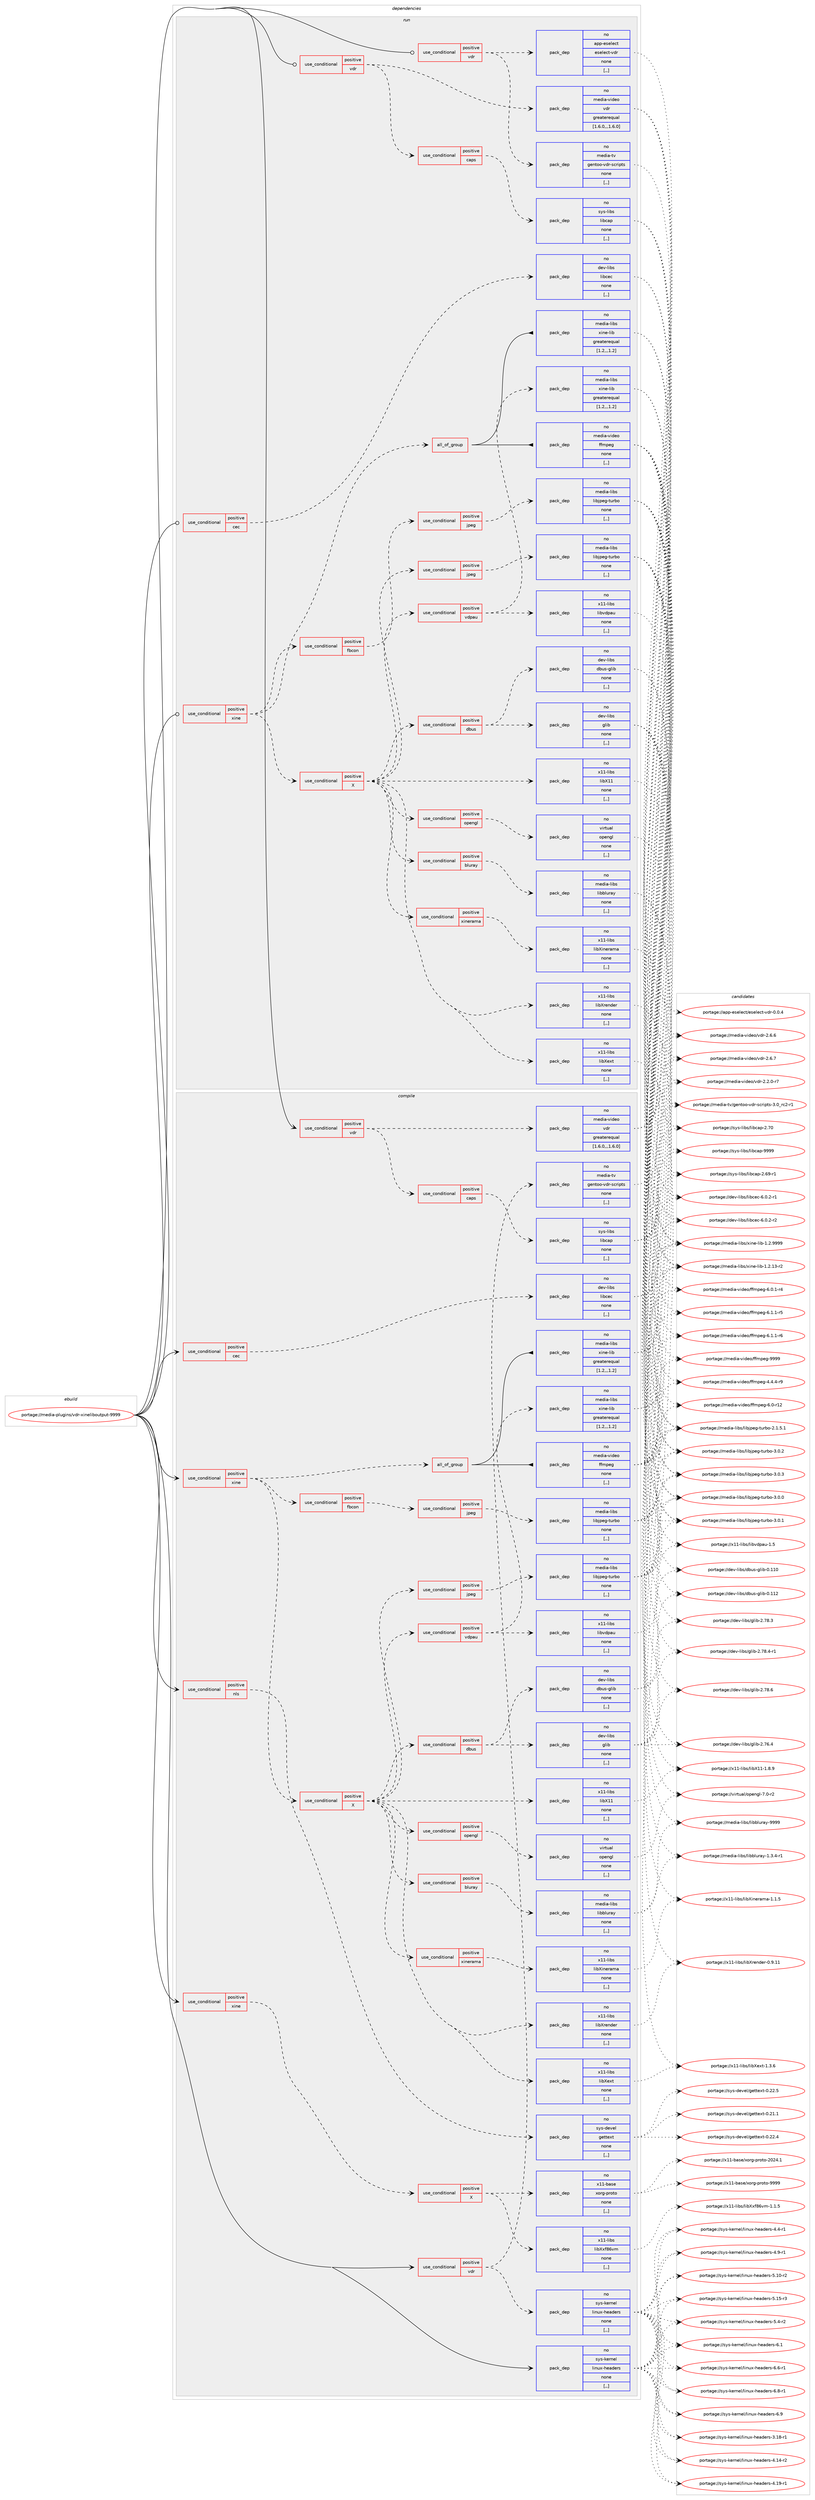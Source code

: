 digraph prolog {

# *************
# Graph options
# *************

newrank=true;
concentrate=true;
compound=true;
graph [rankdir=LR,fontname=Helvetica,fontsize=10,ranksep=1.5];#, ranksep=2.5, nodesep=0.2];
edge  [arrowhead=vee];
node  [fontname=Helvetica,fontsize=10];

# **********
# The ebuild
# **********

subgraph cluster_leftcol {
color=gray;
rank=same;
label=<<i>ebuild</i>>;
id [label="portage://media-plugins/vdr-xineliboutput-9999", color=red, width=4, href="../media-plugins/vdr-xineliboutput-9999.svg"];
}

# ****************
# The dependencies
# ****************

subgraph cluster_midcol {
color=gray;
label=<<i>dependencies</i>>;
subgraph cluster_compile {
fillcolor="#eeeeee";
style=filled;
label=<<i>compile</i>>;
subgraph cond76813 {
dependency303371 [label=<<TABLE BORDER="0" CELLBORDER="1" CELLSPACING="0" CELLPADDING="4"><TR><TD ROWSPAN="3" CELLPADDING="10">use_conditional</TD></TR><TR><TD>positive</TD></TR><TR><TD>cec</TD></TR></TABLE>>, shape=none, color=red];
subgraph pack224196 {
dependency303372 [label=<<TABLE BORDER="0" CELLBORDER="1" CELLSPACING="0" CELLPADDING="4" WIDTH="220"><TR><TD ROWSPAN="6" CELLPADDING="30">pack_dep</TD></TR><TR><TD WIDTH="110">no</TD></TR><TR><TD>dev-libs</TD></TR><TR><TD>libcec</TD></TR><TR><TD>none</TD></TR><TR><TD>[,,]</TD></TR></TABLE>>, shape=none, color=blue];
}
dependency303371:e -> dependency303372:w [weight=20,style="dashed",arrowhead="vee"];
}
id:e -> dependency303371:w [weight=20,style="solid",arrowhead="vee"];
subgraph cond76814 {
dependency303373 [label=<<TABLE BORDER="0" CELLBORDER="1" CELLSPACING="0" CELLPADDING="4"><TR><TD ROWSPAN="3" CELLPADDING="10">use_conditional</TD></TR><TR><TD>positive</TD></TR><TR><TD>nls</TD></TR></TABLE>>, shape=none, color=red];
subgraph pack224197 {
dependency303374 [label=<<TABLE BORDER="0" CELLBORDER="1" CELLSPACING="0" CELLPADDING="4" WIDTH="220"><TR><TD ROWSPAN="6" CELLPADDING="30">pack_dep</TD></TR><TR><TD WIDTH="110">no</TD></TR><TR><TD>sys-devel</TD></TR><TR><TD>gettext</TD></TR><TR><TD>none</TD></TR><TR><TD>[,,]</TD></TR></TABLE>>, shape=none, color=blue];
}
dependency303373:e -> dependency303374:w [weight=20,style="dashed",arrowhead="vee"];
}
id:e -> dependency303373:w [weight=20,style="solid",arrowhead="vee"];
subgraph cond76815 {
dependency303375 [label=<<TABLE BORDER="0" CELLBORDER="1" CELLSPACING="0" CELLPADDING="4"><TR><TD ROWSPAN="3" CELLPADDING="10">use_conditional</TD></TR><TR><TD>positive</TD></TR><TR><TD>vdr</TD></TR></TABLE>>, shape=none, color=red];
subgraph pack224198 {
dependency303376 [label=<<TABLE BORDER="0" CELLBORDER="1" CELLSPACING="0" CELLPADDING="4" WIDTH="220"><TR><TD ROWSPAN="6" CELLPADDING="30">pack_dep</TD></TR><TR><TD WIDTH="110">no</TD></TR><TR><TD>media-tv</TD></TR><TR><TD>gentoo-vdr-scripts</TD></TR><TR><TD>none</TD></TR><TR><TD>[,,]</TD></TR></TABLE>>, shape=none, color=blue];
}
dependency303375:e -> dependency303376:w [weight=20,style="dashed",arrowhead="vee"];
subgraph pack224199 {
dependency303377 [label=<<TABLE BORDER="0" CELLBORDER="1" CELLSPACING="0" CELLPADDING="4" WIDTH="220"><TR><TD ROWSPAN="6" CELLPADDING="30">pack_dep</TD></TR><TR><TD WIDTH="110">no</TD></TR><TR><TD>sys-kernel</TD></TR><TR><TD>linux-headers</TD></TR><TR><TD>none</TD></TR><TR><TD>[,,]</TD></TR></TABLE>>, shape=none, color=blue];
}
dependency303375:e -> dependency303377:w [weight=20,style="dashed",arrowhead="vee"];
}
id:e -> dependency303375:w [weight=20,style="solid",arrowhead="vee"];
subgraph cond76816 {
dependency303378 [label=<<TABLE BORDER="0" CELLBORDER="1" CELLSPACING="0" CELLPADDING="4"><TR><TD ROWSPAN="3" CELLPADDING="10">use_conditional</TD></TR><TR><TD>positive</TD></TR><TR><TD>vdr</TD></TR></TABLE>>, shape=none, color=red];
subgraph pack224200 {
dependency303379 [label=<<TABLE BORDER="0" CELLBORDER="1" CELLSPACING="0" CELLPADDING="4" WIDTH="220"><TR><TD ROWSPAN="6" CELLPADDING="30">pack_dep</TD></TR><TR><TD WIDTH="110">no</TD></TR><TR><TD>media-video</TD></TR><TR><TD>vdr</TD></TR><TR><TD>greaterequal</TD></TR><TR><TD>[1.6.0,,,1.6.0]</TD></TR></TABLE>>, shape=none, color=blue];
}
dependency303378:e -> dependency303379:w [weight=20,style="dashed",arrowhead="vee"];
subgraph cond76817 {
dependency303380 [label=<<TABLE BORDER="0" CELLBORDER="1" CELLSPACING="0" CELLPADDING="4"><TR><TD ROWSPAN="3" CELLPADDING="10">use_conditional</TD></TR><TR><TD>positive</TD></TR><TR><TD>caps</TD></TR></TABLE>>, shape=none, color=red];
subgraph pack224201 {
dependency303381 [label=<<TABLE BORDER="0" CELLBORDER="1" CELLSPACING="0" CELLPADDING="4" WIDTH="220"><TR><TD ROWSPAN="6" CELLPADDING="30">pack_dep</TD></TR><TR><TD WIDTH="110">no</TD></TR><TR><TD>sys-libs</TD></TR><TR><TD>libcap</TD></TR><TR><TD>none</TD></TR><TR><TD>[,,]</TD></TR></TABLE>>, shape=none, color=blue];
}
dependency303380:e -> dependency303381:w [weight=20,style="dashed",arrowhead="vee"];
}
dependency303378:e -> dependency303380:w [weight=20,style="dashed",arrowhead="vee"];
}
id:e -> dependency303378:w [weight=20,style="solid",arrowhead="vee"];
subgraph cond76818 {
dependency303382 [label=<<TABLE BORDER="0" CELLBORDER="1" CELLSPACING="0" CELLPADDING="4"><TR><TD ROWSPAN="3" CELLPADDING="10">use_conditional</TD></TR><TR><TD>positive</TD></TR><TR><TD>xine</TD></TR></TABLE>>, shape=none, color=red];
subgraph all164 {
dependency303383 [label=<<TABLE BORDER="0" CELLBORDER="1" CELLSPACING="0" CELLPADDING="4"><TR><TD CELLPADDING="10">all_of_group</TD></TR></TABLE>>, shape=none, color=red];subgraph pack224202 {
dependency303384 [label=<<TABLE BORDER="0" CELLBORDER="1" CELLSPACING="0" CELLPADDING="4" WIDTH="220"><TR><TD ROWSPAN="6" CELLPADDING="30">pack_dep</TD></TR><TR><TD WIDTH="110">no</TD></TR><TR><TD>media-libs</TD></TR><TR><TD>xine-lib</TD></TR><TR><TD>greaterequal</TD></TR><TR><TD>[1.2,,,1.2]</TD></TR></TABLE>>, shape=none, color=blue];
}
dependency303383:e -> dependency303384:w [weight=20,style="solid",arrowhead="inv"];
subgraph pack224203 {
dependency303385 [label=<<TABLE BORDER="0" CELLBORDER="1" CELLSPACING="0" CELLPADDING="4" WIDTH="220"><TR><TD ROWSPAN="6" CELLPADDING="30">pack_dep</TD></TR><TR><TD WIDTH="110">no</TD></TR><TR><TD>media-video</TD></TR><TR><TD>ffmpeg</TD></TR><TR><TD>none</TD></TR><TR><TD>[,,]</TD></TR></TABLE>>, shape=none, color=blue];
}
dependency303383:e -> dependency303385:w [weight=20,style="solid",arrowhead="inv"];
}
dependency303382:e -> dependency303383:w [weight=20,style="dashed",arrowhead="vee"];
subgraph cond76819 {
dependency303386 [label=<<TABLE BORDER="0" CELLBORDER="1" CELLSPACING="0" CELLPADDING="4"><TR><TD ROWSPAN="3" CELLPADDING="10">use_conditional</TD></TR><TR><TD>positive</TD></TR><TR><TD>fbcon</TD></TR></TABLE>>, shape=none, color=red];
subgraph cond76820 {
dependency303387 [label=<<TABLE BORDER="0" CELLBORDER="1" CELLSPACING="0" CELLPADDING="4"><TR><TD ROWSPAN="3" CELLPADDING="10">use_conditional</TD></TR><TR><TD>positive</TD></TR><TR><TD>jpeg</TD></TR></TABLE>>, shape=none, color=red];
subgraph pack224204 {
dependency303388 [label=<<TABLE BORDER="0" CELLBORDER="1" CELLSPACING="0" CELLPADDING="4" WIDTH="220"><TR><TD ROWSPAN="6" CELLPADDING="30">pack_dep</TD></TR><TR><TD WIDTH="110">no</TD></TR><TR><TD>media-libs</TD></TR><TR><TD>libjpeg-turbo</TD></TR><TR><TD>none</TD></TR><TR><TD>[,,]</TD></TR></TABLE>>, shape=none, color=blue];
}
dependency303387:e -> dependency303388:w [weight=20,style="dashed",arrowhead="vee"];
}
dependency303386:e -> dependency303387:w [weight=20,style="dashed",arrowhead="vee"];
}
dependency303382:e -> dependency303386:w [weight=20,style="dashed",arrowhead="vee"];
subgraph cond76821 {
dependency303389 [label=<<TABLE BORDER="0" CELLBORDER="1" CELLSPACING="0" CELLPADDING="4"><TR><TD ROWSPAN="3" CELLPADDING="10">use_conditional</TD></TR><TR><TD>positive</TD></TR><TR><TD>X</TD></TR></TABLE>>, shape=none, color=red];
subgraph pack224205 {
dependency303390 [label=<<TABLE BORDER="0" CELLBORDER="1" CELLSPACING="0" CELLPADDING="4" WIDTH="220"><TR><TD ROWSPAN="6" CELLPADDING="30">pack_dep</TD></TR><TR><TD WIDTH="110">no</TD></TR><TR><TD>x11-libs</TD></TR><TR><TD>libX11</TD></TR><TR><TD>none</TD></TR><TR><TD>[,,]</TD></TR></TABLE>>, shape=none, color=blue];
}
dependency303389:e -> dependency303390:w [weight=20,style="dashed",arrowhead="vee"];
subgraph pack224206 {
dependency303391 [label=<<TABLE BORDER="0" CELLBORDER="1" CELLSPACING="0" CELLPADDING="4" WIDTH="220"><TR><TD ROWSPAN="6" CELLPADDING="30">pack_dep</TD></TR><TR><TD WIDTH="110">no</TD></TR><TR><TD>x11-libs</TD></TR><TR><TD>libXext</TD></TR><TR><TD>none</TD></TR><TR><TD>[,,]</TD></TR></TABLE>>, shape=none, color=blue];
}
dependency303389:e -> dependency303391:w [weight=20,style="dashed",arrowhead="vee"];
subgraph pack224207 {
dependency303392 [label=<<TABLE BORDER="0" CELLBORDER="1" CELLSPACING="0" CELLPADDING="4" WIDTH="220"><TR><TD ROWSPAN="6" CELLPADDING="30">pack_dep</TD></TR><TR><TD WIDTH="110">no</TD></TR><TR><TD>x11-libs</TD></TR><TR><TD>libXrender</TD></TR><TR><TD>none</TD></TR><TR><TD>[,,]</TD></TR></TABLE>>, shape=none, color=blue];
}
dependency303389:e -> dependency303392:w [weight=20,style="dashed",arrowhead="vee"];
subgraph cond76822 {
dependency303393 [label=<<TABLE BORDER="0" CELLBORDER="1" CELLSPACING="0" CELLPADDING="4"><TR><TD ROWSPAN="3" CELLPADDING="10">use_conditional</TD></TR><TR><TD>positive</TD></TR><TR><TD>xinerama</TD></TR></TABLE>>, shape=none, color=red];
subgraph pack224208 {
dependency303394 [label=<<TABLE BORDER="0" CELLBORDER="1" CELLSPACING="0" CELLPADDING="4" WIDTH="220"><TR><TD ROWSPAN="6" CELLPADDING="30">pack_dep</TD></TR><TR><TD WIDTH="110">no</TD></TR><TR><TD>x11-libs</TD></TR><TR><TD>libXinerama</TD></TR><TR><TD>none</TD></TR><TR><TD>[,,]</TD></TR></TABLE>>, shape=none, color=blue];
}
dependency303393:e -> dependency303394:w [weight=20,style="dashed",arrowhead="vee"];
}
dependency303389:e -> dependency303393:w [weight=20,style="dashed",arrowhead="vee"];
subgraph cond76823 {
dependency303395 [label=<<TABLE BORDER="0" CELLBORDER="1" CELLSPACING="0" CELLPADDING="4"><TR><TD ROWSPAN="3" CELLPADDING="10">use_conditional</TD></TR><TR><TD>positive</TD></TR><TR><TD>dbus</TD></TR></TABLE>>, shape=none, color=red];
subgraph pack224209 {
dependency303396 [label=<<TABLE BORDER="0" CELLBORDER="1" CELLSPACING="0" CELLPADDING="4" WIDTH="220"><TR><TD ROWSPAN="6" CELLPADDING="30">pack_dep</TD></TR><TR><TD WIDTH="110">no</TD></TR><TR><TD>dev-libs</TD></TR><TR><TD>dbus-glib</TD></TR><TR><TD>none</TD></TR><TR><TD>[,,]</TD></TR></TABLE>>, shape=none, color=blue];
}
dependency303395:e -> dependency303396:w [weight=20,style="dashed",arrowhead="vee"];
subgraph pack224210 {
dependency303397 [label=<<TABLE BORDER="0" CELLBORDER="1" CELLSPACING="0" CELLPADDING="4" WIDTH="220"><TR><TD ROWSPAN="6" CELLPADDING="30">pack_dep</TD></TR><TR><TD WIDTH="110">no</TD></TR><TR><TD>dev-libs</TD></TR><TR><TD>glib</TD></TR><TR><TD>none</TD></TR><TR><TD>[,,]</TD></TR></TABLE>>, shape=none, color=blue];
}
dependency303395:e -> dependency303397:w [weight=20,style="dashed",arrowhead="vee"];
}
dependency303389:e -> dependency303395:w [weight=20,style="dashed",arrowhead="vee"];
subgraph cond76824 {
dependency303398 [label=<<TABLE BORDER="0" CELLBORDER="1" CELLSPACING="0" CELLPADDING="4"><TR><TD ROWSPAN="3" CELLPADDING="10">use_conditional</TD></TR><TR><TD>positive</TD></TR><TR><TD>vdpau</TD></TR></TABLE>>, shape=none, color=red];
subgraph pack224211 {
dependency303399 [label=<<TABLE BORDER="0" CELLBORDER="1" CELLSPACING="0" CELLPADDING="4" WIDTH="220"><TR><TD ROWSPAN="6" CELLPADDING="30">pack_dep</TD></TR><TR><TD WIDTH="110">no</TD></TR><TR><TD>x11-libs</TD></TR><TR><TD>libvdpau</TD></TR><TR><TD>none</TD></TR><TR><TD>[,,]</TD></TR></TABLE>>, shape=none, color=blue];
}
dependency303398:e -> dependency303399:w [weight=20,style="dashed",arrowhead="vee"];
subgraph pack224212 {
dependency303400 [label=<<TABLE BORDER="0" CELLBORDER="1" CELLSPACING="0" CELLPADDING="4" WIDTH="220"><TR><TD ROWSPAN="6" CELLPADDING="30">pack_dep</TD></TR><TR><TD WIDTH="110">no</TD></TR><TR><TD>media-libs</TD></TR><TR><TD>xine-lib</TD></TR><TR><TD>greaterequal</TD></TR><TR><TD>[1.2,,,1.2]</TD></TR></TABLE>>, shape=none, color=blue];
}
dependency303398:e -> dependency303400:w [weight=20,style="dashed",arrowhead="vee"];
}
dependency303389:e -> dependency303398:w [weight=20,style="dashed",arrowhead="vee"];
subgraph cond76825 {
dependency303401 [label=<<TABLE BORDER="0" CELLBORDER="1" CELLSPACING="0" CELLPADDING="4"><TR><TD ROWSPAN="3" CELLPADDING="10">use_conditional</TD></TR><TR><TD>positive</TD></TR><TR><TD>jpeg</TD></TR></TABLE>>, shape=none, color=red];
subgraph pack224213 {
dependency303402 [label=<<TABLE BORDER="0" CELLBORDER="1" CELLSPACING="0" CELLPADDING="4" WIDTH="220"><TR><TD ROWSPAN="6" CELLPADDING="30">pack_dep</TD></TR><TR><TD WIDTH="110">no</TD></TR><TR><TD>media-libs</TD></TR><TR><TD>libjpeg-turbo</TD></TR><TR><TD>none</TD></TR><TR><TD>[,,]</TD></TR></TABLE>>, shape=none, color=blue];
}
dependency303401:e -> dependency303402:w [weight=20,style="dashed",arrowhead="vee"];
}
dependency303389:e -> dependency303401:w [weight=20,style="dashed",arrowhead="vee"];
subgraph cond76826 {
dependency303403 [label=<<TABLE BORDER="0" CELLBORDER="1" CELLSPACING="0" CELLPADDING="4"><TR><TD ROWSPAN="3" CELLPADDING="10">use_conditional</TD></TR><TR><TD>positive</TD></TR><TR><TD>bluray</TD></TR></TABLE>>, shape=none, color=red];
subgraph pack224214 {
dependency303404 [label=<<TABLE BORDER="0" CELLBORDER="1" CELLSPACING="0" CELLPADDING="4" WIDTH="220"><TR><TD ROWSPAN="6" CELLPADDING="30">pack_dep</TD></TR><TR><TD WIDTH="110">no</TD></TR><TR><TD>media-libs</TD></TR><TR><TD>libbluray</TD></TR><TR><TD>none</TD></TR><TR><TD>[,,]</TD></TR></TABLE>>, shape=none, color=blue];
}
dependency303403:e -> dependency303404:w [weight=20,style="dashed",arrowhead="vee"];
}
dependency303389:e -> dependency303403:w [weight=20,style="dashed",arrowhead="vee"];
subgraph cond76827 {
dependency303405 [label=<<TABLE BORDER="0" CELLBORDER="1" CELLSPACING="0" CELLPADDING="4"><TR><TD ROWSPAN="3" CELLPADDING="10">use_conditional</TD></TR><TR><TD>positive</TD></TR><TR><TD>opengl</TD></TR></TABLE>>, shape=none, color=red];
subgraph pack224215 {
dependency303406 [label=<<TABLE BORDER="0" CELLBORDER="1" CELLSPACING="0" CELLPADDING="4" WIDTH="220"><TR><TD ROWSPAN="6" CELLPADDING="30">pack_dep</TD></TR><TR><TD WIDTH="110">no</TD></TR><TR><TD>virtual</TD></TR><TR><TD>opengl</TD></TR><TR><TD>none</TD></TR><TR><TD>[,,]</TD></TR></TABLE>>, shape=none, color=blue];
}
dependency303405:e -> dependency303406:w [weight=20,style="dashed",arrowhead="vee"];
}
dependency303389:e -> dependency303405:w [weight=20,style="dashed",arrowhead="vee"];
}
dependency303382:e -> dependency303389:w [weight=20,style="dashed",arrowhead="vee"];
}
id:e -> dependency303382:w [weight=20,style="solid",arrowhead="vee"];
subgraph cond76828 {
dependency303407 [label=<<TABLE BORDER="0" CELLBORDER="1" CELLSPACING="0" CELLPADDING="4"><TR><TD ROWSPAN="3" CELLPADDING="10">use_conditional</TD></TR><TR><TD>positive</TD></TR><TR><TD>xine</TD></TR></TABLE>>, shape=none, color=red];
subgraph cond76829 {
dependency303408 [label=<<TABLE BORDER="0" CELLBORDER="1" CELLSPACING="0" CELLPADDING="4"><TR><TD ROWSPAN="3" CELLPADDING="10">use_conditional</TD></TR><TR><TD>positive</TD></TR><TR><TD>X</TD></TR></TABLE>>, shape=none, color=red];
subgraph pack224216 {
dependency303409 [label=<<TABLE BORDER="0" CELLBORDER="1" CELLSPACING="0" CELLPADDING="4" WIDTH="220"><TR><TD ROWSPAN="6" CELLPADDING="30">pack_dep</TD></TR><TR><TD WIDTH="110">no</TD></TR><TR><TD>x11-base</TD></TR><TR><TD>xorg-proto</TD></TR><TR><TD>none</TD></TR><TR><TD>[,,]</TD></TR></TABLE>>, shape=none, color=blue];
}
dependency303408:e -> dependency303409:w [weight=20,style="dashed",arrowhead="vee"];
subgraph pack224217 {
dependency303410 [label=<<TABLE BORDER="0" CELLBORDER="1" CELLSPACING="0" CELLPADDING="4" WIDTH="220"><TR><TD ROWSPAN="6" CELLPADDING="30">pack_dep</TD></TR><TR><TD WIDTH="110">no</TD></TR><TR><TD>x11-libs</TD></TR><TR><TD>libXxf86vm</TD></TR><TR><TD>none</TD></TR><TR><TD>[,,]</TD></TR></TABLE>>, shape=none, color=blue];
}
dependency303408:e -> dependency303410:w [weight=20,style="dashed",arrowhead="vee"];
}
dependency303407:e -> dependency303408:w [weight=20,style="dashed",arrowhead="vee"];
}
id:e -> dependency303407:w [weight=20,style="solid",arrowhead="vee"];
subgraph pack224218 {
dependency303411 [label=<<TABLE BORDER="0" CELLBORDER="1" CELLSPACING="0" CELLPADDING="4" WIDTH="220"><TR><TD ROWSPAN="6" CELLPADDING="30">pack_dep</TD></TR><TR><TD WIDTH="110">no</TD></TR><TR><TD>sys-kernel</TD></TR><TR><TD>linux-headers</TD></TR><TR><TD>none</TD></TR><TR><TD>[,,]</TD></TR></TABLE>>, shape=none, color=blue];
}
id:e -> dependency303411:w [weight=20,style="solid",arrowhead="vee"];
}
subgraph cluster_compileandrun {
fillcolor="#eeeeee";
style=filled;
label=<<i>compile and run</i>>;
}
subgraph cluster_run {
fillcolor="#eeeeee";
style=filled;
label=<<i>run</i>>;
subgraph cond76830 {
dependency303412 [label=<<TABLE BORDER="0" CELLBORDER="1" CELLSPACING="0" CELLPADDING="4"><TR><TD ROWSPAN="3" CELLPADDING="10">use_conditional</TD></TR><TR><TD>positive</TD></TR><TR><TD>cec</TD></TR></TABLE>>, shape=none, color=red];
subgraph pack224219 {
dependency303413 [label=<<TABLE BORDER="0" CELLBORDER="1" CELLSPACING="0" CELLPADDING="4" WIDTH="220"><TR><TD ROWSPAN="6" CELLPADDING="30">pack_dep</TD></TR><TR><TD WIDTH="110">no</TD></TR><TR><TD>dev-libs</TD></TR><TR><TD>libcec</TD></TR><TR><TD>none</TD></TR><TR><TD>[,,]</TD></TR></TABLE>>, shape=none, color=blue];
}
dependency303412:e -> dependency303413:w [weight=20,style="dashed",arrowhead="vee"];
}
id:e -> dependency303412:w [weight=20,style="solid",arrowhead="odot"];
subgraph cond76831 {
dependency303414 [label=<<TABLE BORDER="0" CELLBORDER="1" CELLSPACING="0" CELLPADDING="4"><TR><TD ROWSPAN="3" CELLPADDING="10">use_conditional</TD></TR><TR><TD>positive</TD></TR><TR><TD>vdr</TD></TR></TABLE>>, shape=none, color=red];
subgraph pack224220 {
dependency303415 [label=<<TABLE BORDER="0" CELLBORDER="1" CELLSPACING="0" CELLPADDING="4" WIDTH="220"><TR><TD ROWSPAN="6" CELLPADDING="30">pack_dep</TD></TR><TR><TD WIDTH="110">no</TD></TR><TR><TD>media-tv</TD></TR><TR><TD>gentoo-vdr-scripts</TD></TR><TR><TD>none</TD></TR><TR><TD>[,,]</TD></TR></TABLE>>, shape=none, color=blue];
}
dependency303414:e -> dependency303415:w [weight=20,style="dashed",arrowhead="vee"];
subgraph pack224221 {
dependency303416 [label=<<TABLE BORDER="0" CELLBORDER="1" CELLSPACING="0" CELLPADDING="4" WIDTH="220"><TR><TD ROWSPAN="6" CELLPADDING="30">pack_dep</TD></TR><TR><TD WIDTH="110">no</TD></TR><TR><TD>app-eselect</TD></TR><TR><TD>eselect-vdr</TD></TR><TR><TD>none</TD></TR><TR><TD>[,,]</TD></TR></TABLE>>, shape=none, color=blue];
}
dependency303414:e -> dependency303416:w [weight=20,style="dashed",arrowhead="vee"];
}
id:e -> dependency303414:w [weight=20,style="solid",arrowhead="odot"];
subgraph cond76832 {
dependency303417 [label=<<TABLE BORDER="0" CELLBORDER="1" CELLSPACING="0" CELLPADDING="4"><TR><TD ROWSPAN="3" CELLPADDING="10">use_conditional</TD></TR><TR><TD>positive</TD></TR><TR><TD>vdr</TD></TR></TABLE>>, shape=none, color=red];
subgraph pack224222 {
dependency303418 [label=<<TABLE BORDER="0" CELLBORDER="1" CELLSPACING="0" CELLPADDING="4" WIDTH="220"><TR><TD ROWSPAN="6" CELLPADDING="30">pack_dep</TD></TR><TR><TD WIDTH="110">no</TD></TR><TR><TD>media-video</TD></TR><TR><TD>vdr</TD></TR><TR><TD>greaterequal</TD></TR><TR><TD>[1.6.0,,,1.6.0]</TD></TR></TABLE>>, shape=none, color=blue];
}
dependency303417:e -> dependency303418:w [weight=20,style="dashed",arrowhead="vee"];
subgraph cond76833 {
dependency303419 [label=<<TABLE BORDER="0" CELLBORDER="1" CELLSPACING="0" CELLPADDING="4"><TR><TD ROWSPAN="3" CELLPADDING="10">use_conditional</TD></TR><TR><TD>positive</TD></TR><TR><TD>caps</TD></TR></TABLE>>, shape=none, color=red];
subgraph pack224223 {
dependency303420 [label=<<TABLE BORDER="0" CELLBORDER="1" CELLSPACING="0" CELLPADDING="4" WIDTH="220"><TR><TD ROWSPAN="6" CELLPADDING="30">pack_dep</TD></TR><TR><TD WIDTH="110">no</TD></TR><TR><TD>sys-libs</TD></TR><TR><TD>libcap</TD></TR><TR><TD>none</TD></TR><TR><TD>[,,]</TD></TR></TABLE>>, shape=none, color=blue];
}
dependency303419:e -> dependency303420:w [weight=20,style="dashed",arrowhead="vee"];
}
dependency303417:e -> dependency303419:w [weight=20,style="dashed",arrowhead="vee"];
}
id:e -> dependency303417:w [weight=20,style="solid",arrowhead="odot"];
subgraph cond76834 {
dependency303421 [label=<<TABLE BORDER="0" CELLBORDER="1" CELLSPACING="0" CELLPADDING="4"><TR><TD ROWSPAN="3" CELLPADDING="10">use_conditional</TD></TR><TR><TD>positive</TD></TR><TR><TD>xine</TD></TR></TABLE>>, shape=none, color=red];
subgraph all165 {
dependency303422 [label=<<TABLE BORDER="0" CELLBORDER="1" CELLSPACING="0" CELLPADDING="4"><TR><TD CELLPADDING="10">all_of_group</TD></TR></TABLE>>, shape=none, color=red];subgraph pack224224 {
dependency303423 [label=<<TABLE BORDER="0" CELLBORDER="1" CELLSPACING="0" CELLPADDING="4" WIDTH="220"><TR><TD ROWSPAN="6" CELLPADDING="30">pack_dep</TD></TR><TR><TD WIDTH="110">no</TD></TR><TR><TD>media-libs</TD></TR><TR><TD>xine-lib</TD></TR><TR><TD>greaterequal</TD></TR><TR><TD>[1.2,,,1.2]</TD></TR></TABLE>>, shape=none, color=blue];
}
dependency303422:e -> dependency303423:w [weight=20,style="solid",arrowhead="inv"];
subgraph pack224225 {
dependency303424 [label=<<TABLE BORDER="0" CELLBORDER="1" CELLSPACING="0" CELLPADDING="4" WIDTH="220"><TR><TD ROWSPAN="6" CELLPADDING="30">pack_dep</TD></TR><TR><TD WIDTH="110">no</TD></TR><TR><TD>media-video</TD></TR><TR><TD>ffmpeg</TD></TR><TR><TD>none</TD></TR><TR><TD>[,,]</TD></TR></TABLE>>, shape=none, color=blue];
}
dependency303422:e -> dependency303424:w [weight=20,style="solid",arrowhead="inv"];
}
dependency303421:e -> dependency303422:w [weight=20,style="dashed",arrowhead="vee"];
subgraph cond76835 {
dependency303425 [label=<<TABLE BORDER="0" CELLBORDER="1" CELLSPACING="0" CELLPADDING="4"><TR><TD ROWSPAN="3" CELLPADDING="10">use_conditional</TD></TR><TR><TD>positive</TD></TR><TR><TD>fbcon</TD></TR></TABLE>>, shape=none, color=red];
subgraph cond76836 {
dependency303426 [label=<<TABLE BORDER="0" CELLBORDER="1" CELLSPACING="0" CELLPADDING="4"><TR><TD ROWSPAN="3" CELLPADDING="10">use_conditional</TD></TR><TR><TD>positive</TD></TR><TR><TD>jpeg</TD></TR></TABLE>>, shape=none, color=red];
subgraph pack224226 {
dependency303427 [label=<<TABLE BORDER="0" CELLBORDER="1" CELLSPACING="0" CELLPADDING="4" WIDTH="220"><TR><TD ROWSPAN="6" CELLPADDING="30">pack_dep</TD></TR><TR><TD WIDTH="110">no</TD></TR><TR><TD>media-libs</TD></TR><TR><TD>libjpeg-turbo</TD></TR><TR><TD>none</TD></TR><TR><TD>[,,]</TD></TR></TABLE>>, shape=none, color=blue];
}
dependency303426:e -> dependency303427:w [weight=20,style="dashed",arrowhead="vee"];
}
dependency303425:e -> dependency303426:w [weight=20,style="dashed",arrowhead="vee"];
}
dependency303421:e -> dependency303425:w [weight=20,style="dashed",arrowhead="vee"];
subgraph cond76837 {
dependency303428 [label=<<TABLE BORDER="0" CELLBORDER="1" CELLSPACING="0" CELLPADDING="4"><TR><TD ROWSPAN="3" CELLPADDING="10">use_conditional</TD></TR><TR><TD>positive</TD></TR><TR><TD>X</TD></TR></TABLE>>, shape=none, color=red];
subgraph pack224227 {
dependency303429 [label=<<TABLE BORDER="0" CELLBORDER="1" CELLSPACING="0" CELLPADDING="4" WIDTH="220"><TR><TD ROWSPAN="6" CELLPADDING="30">pack_dep</TD></TR><TR><TD WIDTH="110">no</TD></TR><TR><TD>x11-libs</TD></TR><TR><TD>libX11</TD></TR><TR><TD>none</TD></TR><TR><TD>[,,]</TD></TR></TABLE>>, shape=none, color=blue];
}
dependency303428:e -> dependency303429:w [weight=20,style="dashed",arrowhead="vee"];
subgraph pack224228 {
dependency303430 [label=<<TABLE BORDER="0" CELLBORDER="1" CELLSPACING="0" CELLPADDING="4" WIDTH="220"><TR><TD ROWSPAN="6" CELLPADDING="30">pack_dep</TD></TR><TR><TD WIDTH="110">no</TD></TR><TR><TD>x11-libs</TD></TR><TR><TD>libXext</TD></TR><TR><TD>none</TD></TR><TR><TD>[,,]</TD></TR></TABLE>>, shape=none, color=blue];
}
dependency303428:e -> dependency303430:w [weight=20,style="dashed",arrowhead="vee"];
subgraph pack224229 {
dependency303431 [label=<<TABLE BORDER="0" CELLBORDER="1" CELLSPACING="0" CELLPADDING="4" WIDTH="220"><TR><TD ROWSPAN="6" CELLPADDING="30">pack_dep</TD></TR><TR><TD WIDTH="110">no</TD></TR><TR><TD>x11-libs</TD></TR><TR><TD>libXrender</TD></TR><TR><TD>none</TD></TR><TR><TD>[,,]</TD></TR></TABLE>>, shape=none, color=blue];
}
dependency303428:e -> dependency303431:w [weight=20,style="dashed",arrowhead="vee"];
subgraph cond76838 {
dependency303432 [label=<<TABLE BORDER="0" CELLBORDER="1" CELLSPACING="0" CELLPADDING="4"><TR><TD ROWSPAN="3" CELLPADDING="10">use_conditional</TD></TR><TR><TD>positive</TD></TR><TR><TD>xinerama</TD></TR></TABLE>>, shape=none, color=red];
subgraph pack224230 {
dependency303433 [label=<<TABLE BORDER="0" CELLBORDER="1" CELLSPACING="0" CELLPADDING="4" WIDTH="220"><TR><TD ROWSPAN="6" CELLPADDING="30">pack_dep</TD></TR><TR><TD WIDTH="110">no</TD></TR><TR><TD>x11-libs</TD></TR><TR><TD>libXinerama</TD></TR><TR><TD>none</TD></TR><TR><TD>[,,]</TD></TR></TABLE>>, shape=none, color=blue];
}
dependency303432:e -> dependency303433:w [weight=20,style="dashed",arrowhead="vee"];
}
dependency303428:e -> dependency303432:w [weight=20,style="dashed",arrowhead="vee"];
subgraph cond76839 {
dependency303434 [label=<<TABLE BORDER="0" CELLBORDER="1" CELLSPACING="0" CELLPADDING="4"><TR><TD ROWSPAN="3" CELLPADDING="10">use_conditional</TD></TR><TR><TD>positive</TD></TR><TR><TD>dbus</TD></TR></TABLE>>, shape=none, color=red];
subgraph pack224231 {
dependency303435 [label=<<TABLE BORDER="0" CELLBORDER="1" CELLSPACING="0" CELLPADDING="4" WIDTH="220"><TR><TD ROWSPAN="6" CELLPADDING="30">pack_dep</TD></TR><TR><TD WIDTH="110">no</TD></TR><TR><TD>dev-libs</TD></TR><TR><TD>dbus-glib</TD></TR><TR><TD>none</TD></TR><TR><TD>[,,]</TD></TR></TABLE>>, shape=none, color=blue];
}
dependency303434:e -> dependency303435:w [weight=20,style="dashed",arrowhead="vee"];
subgraph pack224232 {
dependency303436 [label=<<TABLE BORDER="0" CELLBORDER="1" CELLSPACING="0" CELLPADDING="4" WIDTH="220"><TR><TD ROWSPAN="6" CELLPADDING="30">pack_dep</TD></TR><TR><TD WIDTH="110">no</TD></TR><TR><TD>dev-libs</TD></TR><TR><TD>glib</TD></TR><TR><TD>none</TD></TR><TR><TD>[,,]</TD></TR></TABLE>>, shape=none, color=blue];
}
dependency303434:e -> dependency303436:w [weight=20,style="dashed",arrowhead="vee"];
}
dependency303428:e -> dependency303434:w [weight=20,style="dashed",arrowhead="vee"];
subgraph cond76840 {
dependency303437 [label=<<TABLE BORDER="0" CELLBORDER="1" CELLSPACING="0" CELLPADDING="4"><TR><TD ROWSPAN="3" CELLPADDING="10">use_conditional</TD></TR><TR><TD>positive</TD></TR><TR><TD>vdpau</TD></TR></TABLE>>, shape=none, color=red];
subgraph pack224233 {
dependency303438 [label=<<TABLE BORDER="0" CELLBORDER="1" CELLSPACING="0" CELLPADDING="4" WIDTH="220"><TR><TD ROWSPAN="6" CELLPADDING="30">pack_dep</TD></TR><TR><TD WIDTH="110">no</TD></TR><TR><TD>x11-libs</TD></TR><TR><TD>libvdpau</TD></TR><TR><TD>none</TD></TR><TR><TD>[,,]</TD></TR></TABLE>>, shape=none, color=blue];
}
dependency303437:e -> dependency303438:w [weight=20,style="dashed",arrowhead="vee"];
subgraph pack224234 {
dependency303439 [label=<<TABLE BORDER="0" CELLBORDER="1" CELLSPACING="0" CELLPADDING="4" WIDTH="220"><TR><TD ROWSPAN="6" CELLPADDING="30">pack_dep</TD></TR><TR><TD WIDTH="110">no</TD></TR><TR><TD>media-libs</TD></TR><TR><TD>xine-lib</TD></TR><TR><TD>greaterequal</TD></TR><TR><TD>[1.2,,,1.2]</TD></TR></TABLE>>, shape=none, color=blue];
}
dependency303437:e -> dependency303439:w [weight=20,style="dashed",arrowhead="vee"];
}
dependency303428:e -> dependency303437:w [weight=20,style="dashed",arrowhead="vee"];
subgraph cond76841 {
dependency303440 [label=<<TABLE BORDER="0" CELLBORDER="1" CELLSPACING="0" CELLPADDING="4"><TR><TD ROWSPAN="3" CELLPADDING="10">use_conditional</TD></TR><TR><TD>positive</TD></TR><TR><TD>jpeg</TD></TR></TABLE>>, shape=none, color=red];
subgraph pack224235 {
dependency303441 [label=<<TABLE BORDER="0" CELLBORDER="1" CELLSPACING="0" CELLPADDING="4" WIDTH="220"><TR><TD ROWSPAN="6" CELLPADDING="30">pack_dep</TD></TR><TR><TD WIDTH="110">no</TD></TR><TR><TD>media-libs</TD></TR><TR><TD>libjpeg-turbo</TD></TR><TR><TD>none</TD></TR><TR><TD>[,,]</TD></TR></TABLE>>, shape=none, color=blue];
}
dependency303440:e -> dependency303441:w [weight=20,style="dashed",arrowhead="vee"];
}
dependency303428:e -> dependency303440:w [weight=20,style="dashed",arrowhead="vee"];
subgraph cond76842 {
dependency303442 [label=<<TABLE BORDER="0" CELLBORDER="1" CELLSPACING="0" CELLPADDING="4"><TR><TD ROWSPAN="3" CELLPADDING="10">use_conditional</TD></TR><TR><TD>positive</TD></TR><TR><TD>bluray</TD></TR></TABLE>>, shape=none, color=red];
subgraph pack224236 {
dependency303443 [label=<<TABLE BORDER="0" CELLBORDER="1" CELLSPACING="0" CELLPADDING="4" WIDTH="220"><TR><TD ROWSPAN="6" CELLPADDING="30">pack_dep</TD></TR><TR><TD WIDTH="110">no</TD></TR><TR><TD>media-libs</TD></TR><TR><TD>libbluray</TD></TR><TR><TD>none</TD></TR><TR><TD>[,,]</TD></TR></TABLE>>, shape=none, color=blue];
}
dependency303442:e -> dependency303443:w [weight=20,style="dashed",arrowhead="vee"];
}
dependency303428:e -> dependency303442:w [weight=20,style="dashed",arrowhead="vee"];
subgraph cond76843 {
dependency303444 [label=<<TABLE BORDER="0" CELLBORDER="1" CELLSPACING="0" CELLPADDING="4"><TR><TD ROWSPAN="3" CELLPADDING="10">use_conditional</TD></TR><TR><TD>positive</TD></TR><TR><TD>opengl</TD></TR></TABLE>>, shape=none, color=red];
subgraph pack224237 {
dependency303445 [label=<<TABLE BORDER="0" CELLBORDER="1" CELLSPACING="0" CELLPADDING="4" WIDTH="220"><TR><TD ROWSPAN="6" CELLPADDING="30">pack_dep</TD></TR><TR><TD WIDTH="110">no</TD></TR><TR><TD>virtual</TD></TR><TR><TD>opengl</TD></TR><TR><TD>none</TD></TR><TR><TD>[,,]</TD></TR></TABLE>>, shape=none, color=blue];
}
dependency303444:e -> dependency303445:w [weight=20,style="dashed",arrowhead="vee"];
}
dependency303428:e -> dependency303444:w [weight=20,style="dashed",arrowhead="vee"];
}
dependency303421:e -> dependency303428:w [weight=20,style="dashed",arrowhead="vee"];
}
id:e -> dependency303421:w [weight=20,style="solid",arrowhead="odot"];
}
}

# **************
# The candidates
# **************

subgraph cluster_choices {
rank=same;
color=gray;
label=<<i>candidates</i>>;

subgraph choice224196 {
color=black;
nodesep=1;
choice1001011184510810598115471081059899101994554464846504511449 [label="portage://dev-libs/libcec-6.0.2-r1", color=red, width=4,href="../dev-libs/libcec-6.0.2-r1.svg"];
choice1001011184510810598115471081059899101994554464846504511450 [label="portage://dev-libs/libcec-6.0.2-r2", color=red, width=4,href="../dev-libs/libcec-6.0.2-r2.svg"];
dependency303372:e -> choice1001011184510810598115471081059899101994554464846504511449:w [style=dotted,weight="100"];
dependency303372:e -> choice1001011184510810598115471081059899101994554464846504511450:w [style=dotted,weight="100"];
}
subgraph choice224197 {
color=black;
nodesep=1;
choice115121115451001011181011084710310111611610112011645484650494649 [label="portage://sys-devel/gettext-0.21.1", color=red, width=4,href="../sys-devel/gettext-0.21.1.svg"];
choice115121115451001011181011084710310111611610112011645484650504652 [label="portage://sys-devel/gettext-0.22.4", color=red, width=4,href="../sys-devel/gettext-0.22.4.svg"];
choice115121115451001011181011084710310111611610112011645484650504653 [label="portage://sys-devel/gettext-0.22.5", color=red, width=4,href="../sys-devel/gettext-0.22.5.svg"];
dependency303374:e -> choice115121115451001011181011084710310111611610112011645484650494649:w [style=dotted,weight="100"];
dependency303374:e -> choice115121115451001011181011084710310111611610112011645484650504652:w [style=dotted,weight="100"];
dependency303374:e -> choice115121115451001011181011084710310111611610112011645484650504653:w [style=dotted,weight="100"];
}
subgraph choice224198 {
color=black;
nodesep=1;
choice109101100105974511611847103101110116111111451181001144511599114105112116115455146489511499504511449 [label="portage://media-tv/gentoo-vdr-scripts-3.0_rc2-r1", color=red, width=4,href="../media-tv/gentoo-vdr-scripts-3.0_rc2-r1.svg"];
dependency303376:e -> choice109101100105974511611847103101110116111111451181001144511599114105112116115455146489511499504511449:w [style=dotted,weight="100"];
}
subgraph choice224199 {
color=black;
nodesep=1;
choice1151211154510710111411010110847108105110117120451041019710010111411545514649564511449 [label="portage://sys-kernel/linux-headers-3.18-r1", color=red, width=4,href="../sys-kernel/linux-headers-3.18-r1.svg"];
choice1151211154510710111411010110847108105110117120451041019710010111411545524649524511450 [label="portage://sys-kernel/linux-headers-4.14-r2", color=red, width=4,href="../sys-kernel/linux-headers-4.14-r2.svg"];
choice1151211154510710111411010110847108105110117120451041019710010111411545524649574511449 [label="portage://sys-kernel/linux-headers-4.19-r1", color=red, width=4,href="../sys-kernel/linux-headers-4.19-r1.svg"];
choice11512111545107101114110101108471081051101171204510410197100101114115455246524511449 [label="portage://sys-kernel/linux-headers-4.4-r1", color=red, width=4,href="../sys-kernel/linux-headers-4.4-r1.svg"];
choice11512111545107101114110101108471081051101171204510410197100101114115455246574511449 [label="portage://sys-kernel/linux-headers-4.9-r1", color=red, width=4,href="../sys-kernel/linux-headers-4.9-r1.svg"];
choice1151211154510710111411010110847108105110117120451041019710010111411545534649484511450 [label="portage://sys-kernel/linux-headers-5.10-r2", color=red, width=4,href="../sys-kernel/linux-headers-5.10-r2.svg"];
choice1151211154510710111411010110847108105110117120451041019710010111411545534649534511451 [label="portage://sys-kernel/linux-headers-5.15-r3", color=red, width=4,href="../sys-kernel/linux-headers-5.15-r3.svg"];
choice11512111545107101114110101108471081051101171204510410197100101114115455346524511450 [label="portage://sys-kernel/linux-headers-5.4-r2", color=red, width=4,href="../sys-kernel/linux-headers-5.4-r2.svg"];
choice1151211154510710111411010110847108105110117120451041019710010111411545544649 [label="portage://sys-kernel/linux-headers-6.1", color=red, width=4,href="../sys-kernel/linux-headers-6.1.svg"];
choice11512111545107101114110101108471081051101171204510410197100101114115455446544511449 [label="portage://sys-kernel/linux-headers-6.6-r1", color=red, width=4,href="../sys-kernel/linux-headers-6.6-r1.svg"];
choice11512111545107101114110101108471081051101171204510410197100101114115455446564511449 [label="portage://sys-kernel/linux-headers-6.8-r1", color=red, width=4,href="../sys-kernel/linux-headers-6.8-r1.svg"];
choice1151211154510710111411010110847108105110117120451041019710010111411545544657 [label="portage://sys-kernel/linux-headers-6.9", color=red, width=4,href="../sys-kernel/linux-headers-6.9.svg"];
dependency303377:e -> choice1151211154510710111411010110847108105110117120451041019710010111411545514649564511449:w [style=dotted,weight="100"];
dependency303377:e -> choice1151211154510710111411010110847108105110117120451041019710010111411545524649524511450:w [style=dotted,weight="100"];
dependency303377:e -> choice1151211154510710111411010110847108105110117120451041019710010111411545524649574511449:w [style=dotted,weight="100"];
dependency303377:e -> choice11512111545107101114110101108471081051101171204510410197100101114115455246524511449:w [style=dotted,weight="100"];
dependency303377:e -> choice11512111545107101114110101108471081051101171204510410197100101114115455246574511449:w [style=dotted,weight="100"];
dependency303377:e -> choice1151211154510710111411010110847108105110117120451041019710010111411545534649484511450:w [style=dotted,weight="100"];
dependency303377:e -> choice1151211154510710111411010110847108105110117120451041019710010111411545534649534511451:w [style=dotted,weight="100"];
dependency303377:e -> choice11512111545107101114110101108471081051101171204510410197100101114115455346524511450:w [style=dotted,weight="100"];
dependency303377:e -> choice1151211154510710111411010110847108105110117120451041019710010111411545544649:w [style=dotted,weight="100"];
dependency303377:e -> choice11512111545107101114110101108471081051101171204510410197100101114115455446544511449:w [style=dotted,weight="100"];
dependency303377:e -> choice11512111545107101114110101108471081051101171204510410197100101114115455446564511449:w [style=dotted,weight="100"];
dependency303377:e -> choice1151211154510710111411010110847108105110117120451041019710010111411545544657:w [style=dotted,weight="100"];
}
subgraph choice224200 {
color=black;
nodesep=1;
choice1091011001059745118105100101111471181001144550465046484511455 [label="portage://media-video/vdr-2.2.0-r7", color=red, width=4,href="../media-video/vdr-2.2.0-r7.svg"];
choice109101100105974511810510010111147118100114455046544654 [label="portage://media-video/vdr-2.6.6", color=red, width=4,href="../media-video/vdr-2.6.6.svg"];
choice109101100105974511810510010111147118100114455046544655 [label="portage://media-video/vdr-2.6.7", color=red, width=4,href="../media-video/vdr-2.6.7.svg"];
dependency303379:e -> choice1091011001059745118105100101111471181001144550465046484511455:w [style=dotted,weight="100"];
dependency303379:e -> choice109101100105974511810510010111147118100114455046544654:w [style=dotted,weight="100"];
dependency303379:e -> choice109101100105974511810510010111147118100114455046544655:w [style=dotted,weight="100"];
}
subgraph choice224201 {
color=black;
nodesep=1;
choice11512111545108105981154710810598999711245504654574511449 [label="portage://sys-libs/libcap-2.69-r1", color=red, width=4,href="../sys-libs/libcap-2.69-r1.svg"];
choice1151211154510810598115471081059899971124550465548 [label="portage://sys-libs/libcap-2.70", color=red, width=4,href="../sys-libs/libcap-2.70.svg"];
choice1151211154510810598115471081059899971124557575757 [label="portage://sys-libs/libcap-9999", color=red, width=4,href="../sys-libs/libcap-9999.svg"];
dependency303381:e -> choice11512111545108105981154710810598999711245504654574511449:w [style=dotted,weight="100"];
dependency303381:e -> choice1151211154510810598115471081059899971124550465548:w [style=dotted,weight="100"];
dependency303381:e -> choice1151211154510810598115471081059899971124557575757:w [style=dotted,weight="100"];
}
subgraph choice224202 {
color=black;
nodesep=1;
choice109101100105974510810598115471201051101014510810598454946504649514511450 [label="portage://media-libs/xine-lib-1.2.13-r2", color=red, width=4,href="../media-libs/xine-lib-1.2.13-r2.svg"];
choice109101100105974510810598115471201051101014510810598454946504657575757 [label="portage://media-libs/xine-lib-1.2.9999", color=red, width=4,href="../media-libs/xine-lib-1.2.9999.svg"];
dependency303384:e -> choice109101100105974510810598115471201051101014510810598454946504649514511450:w [style=dotted,weight="100"];
dependency303384:e -> choice109101100105974510810598115471201051101014510810598454946504657575757:w [style=dotted,weight="100"];
}
subgraph choice224203 {
color=black;
nodesep=1;
choice1091011001059745118105100101111471021021091121011034552465246524511457 [label="portage://media-video/ffmpeg-4.4.4-r9", color=red, width=4,href="../media-video/ffmpeg-4.4.4-r9.svg"];
choice10910110010597451181051001011114710210210911210110345544648451144950 [label="portage://media-video/ffmpeg-6.0-r12", color=red, width=4,href="../media-video/ffmpeg-6.0-r12.svg"];
choice1091011001059745118105100101111471021021091121011034554464846494511452 [label="portage://media-video/ffmpeg-6.0.1-r4", color=red, width=4,href="../media-video/ffmpeg-6.0.1-r4.svg"];
choice1091011001059745118105100101111471021021091121011034554464946494511453 [label="portage://media-video/ffmpeg-6.1.1-r5", color=red, width=4,href="../media-video/ffmpeg-6.1.1-r5.svg"];
choice1091011001059745118105100101111471021021091121011034554464946494511454 [label="portage://media-video/ffmpeg-6.1.1-r6", color=red, width=4,href="../media-video/ffmpeg-6.1.1-r6.svg"];
choice1091011001059745118105100101111471021021091121011034557575757 [label="portage://media-video/ffmpeg-9999", color=red, width=4,href="../media-video/ffmpeg-9999.svg"];
dependency303385:e -> choice1091011001059745118105100101111471021021091121011034552465246524511457:w [style=dotted,weight="100"];
dependency303385:e -> choice10910110010597451181051001011114710210210911210110345544648451144950:w [style=dotted,weight="100"];
dependency303385:e -> choice1091011001059745118105100101111471021021091121011034554464846494511452:w [style=dotted,weight="100"];
dependency303385:e -> choice1091011001059745118105100101111471021021091121011034554464946494511453:w [style=dotted,weight="100"];
dependency303385:e -> choice1091011001059745118105100101111471021021091121011034554464946494511454:w [style=dotted,weight="100"];
dependency303385:e -> choice1091011001059745118105100101111471021021091121011034557575757:w [style=dotted,weight="100"];
}
subgraph choice224204 {
color=black;
nodesep=1;
choice109101100105974510810598115471081059810611210110345116117114981114550464946534649 [label="portage://media-libs/libjpeg-turbo-2.1.5.1", color=red, width=4,href="../media-libs/libjpeg-turbo-2.1.5.1.svg"];
choice10910110010597451081059811547108105981061121011034511611711498111455146484648 [label="portage://media-libs/libjpeg-turbo-3.0.0", color=red, width=4,href="../media-libs/libjpeg-turbo-3.0.0.svg"];
choice10910110010597451081059811547108105981061121011034511611711498111455146484649 [label="portage://media-libs/libjpeg-turbo-3.0.1", color=red, width=4,href="../media-libs/libjpeg-turbo-3.0.1.svg"];
choice10910110010597451081059811547108105981061121011034511611711498111455146484650 [label="portage://media-libs/libjpeg-turbo-3.0.2", color=red, width=4,href="../media-libs/libjpeg-turbo-3.0.2.svg"];
choice10910110010597451081059811547108105981061121011034511611711498111455146484651 [label="portage://media-libs/libjpeg-turbo-3.0.3", color=red, width=4,href="../media-libs/libjpeg-turbo-3.0.3.svg"];
dependency303388:e -> choice109101100105974510810598115471081059810611210110345116117114981114550464946534649:w [style=dotted,weight="100"];
dependency303388:e -> choice10910110010597451081059811547108105981061121011034511611711498111455146484648:w [style=dotted,weight="100"];
dependency303388:e -> choice10910110010597451081059811547108105981061121011034511611711498111455146484649:w [style=dotted,weight="100"];
dependency303388:e -> choice10910110010597451081059811547108105981061121011034511611711498111455146484650:w [style=dotted,weight="100"];
dependency303388:e -> choice10910110010597451081059811547108105981061121011034511611711498111455146484651:w [style=dotted,weight="100"];
}
subgraph choice224205 {
color=black;
nodesep=1;
choice120494945108105981154710810598884949454946564657 [label="portage://x11-libs/libX11-1.8.9", color=red, width=4,href="../x11-libs/libX11-1.8.9.svg"];
dependency303390:e -> choice120494945108105981154710810598884949454946564657:w [style=dotted,weight="100"];
}
subgraph choice224206 {
color=black;
nodesep=1;
choice12049494510810598115471081059888101120116454946514654 [label="portage://x11-libs/libXext-1.3.6", color=red, width=4,href="../x11-libs/libXext-1.3.6.svg"];
dependency303391:e -> choice12049494510810598115471081059888101120116454946514654:w [style=dotted,weight="100"];
}
subgraph choice224207 {
color=black;
nodesep=1;
choice1204949451081059811547108105988811410111010010111445484657464949 [label="portage://x11-libs/libXrender-0.9.11", color=red, width=4,href="../x11-libs/libXrender-0.9.11.svg"];
dependency303392:e -> choice1204949451081059811547108105988811410111010010111445484657464949:w [style=dotted,weight="100"];
}
subgraph choice224208 {
color=black;
nodesep=1;
choice120494945108105981154710810598881051101011149710997454946494653 [label="portage://x11-libs/libXinerama-1.1.5", color=red, width=4,href="../x11-libs/libXinerama-1.1.5.svg"];
dependency303394:e -> choice120494945108105981154710810598881051101011149710997454946494653:w [style=dotted,weight="100"];
}
subgraph choice224209 {
color=black;
nodesep=1;
choice100101118451081059811547100981171154510310810598454846494948 [label="portage://dev-libs/dbus-glib-0.110", color=red, width=4,href="../dev-libs/dbus-glib-0.110.svg"];
choice100101118451081059811547100981171154510310810598454846494950 [label="portage://dev-libs/dbus-glib-0.112", color=red, width=4,href="../dev-libs/dbus-glib-0.112.svg"];
dependency303396:e -> choice100101118451081059811547100981171154510310810598454846494948:w [style=dotted,weight="100"];
dependency303396:e -> choice100101118451081059811547100981171154510310810598454846494950:w [style=dotted,weight="100"];
}
subgraph choice224210 {
color=black;
nodesep=1;
choice1001011184510810598115471031081059845504655544652 [label="portage://dev-libs/glib-2.76.4", color=red, width=4,href="../dev-libs/glib-2.76.4.svg"];
choice1001011184510810598115471031081059845504655564651 [label="portage://dev-libs/glib-2.78.3", color=red, width=4,href="../dev-libs/glib-2.78.3.svg"];
choice10010111845108105981154710310810598455046555646524511449 [label="portage://dev-libs/glib-2.78.4-r1", color=red, width=4,href="../dev-libs/glib-2.78.4-r1.svg"];
choice1001011184510810598115471031081059845504655564654 [label="portage://dev-libs/glib-2.78.6", color=red, width=4,href="../dev-libs/glib-2.78.6.svg"];
dependency303397:e -> choice1001011184510810598115471031081059845504655544652:w [style=dotted,weight="100"];
dependency303397:e -> choice1001011184510810598115471031081059845504655564651:w [style=dotted,weight="100"];
dependency303397:e -> choice10010111845108105981154710310810598455046555646524511449:w [style=dotted,weight="100"];
dependency303397:e -> choice1001011184510810598115471031081059845504655564654:w [style=dotted,weight="100"];
}
subgraph choice224211 {
color=black;
nodesep=1;
choice1204949451081059811547108105981181001129711745494653 [label="portage://x11-libs/libvdpau-1.5", color=red, width=4,href="../x11-libs/libvdpau-1.5.svg"];
dependency303399:e -> choice1204949451081059811547108105981181001129711745494653:w [style=dotted,weight="100"];
}
subgraph choice224212 {
color=black;
nodesep=1;
choice109101100105974510810598115471201051101014510810598454946504649514511450 [label="portage://media-libs/xine-lib-1.2.13-r2", color=red, width=4,href="../media-libs/xine-lib-1.2.13-r2.svg"];
choice109101100105974510810598115471201051101014510810598454946504657575757 [label="portage://media-libs/xine-lib-1.2.9999", color=red, width=4,href="../media-libs/xine-lib-1.2.9999.svg"];
dependency303400:e -> choice109101100105974510810598115471201051101014510810598454946504649514511450:w [style=dotted,weight="100"];
dependency303400:e -> choice109101100105974510810598115471201051101014510810598454946504657575757:w [style=dotted,weight="100"];
}
subgraph choice224213 {
color=black;
nodesep=1;
choice109101100105974510810598115471081059810611210110345116117114981114550464946534649 [label="portage://media-libs/libjpeg-turbo-2.1.5.1", color=red, width=4,href="../media-libs/libjpeg-turbo-2.1.5.1.svg"];
choice10910110010597451081059811547108105981061121011034511611711498111455146484648 [label="portage://media-libs/libjpeg-turbo-3.0.0", color=red, width=4,href="../media-libs/libjpeg-turbo-3.0.0.svg"];
choice10910110010597451081059811547108105981061121011034511611711498111455146484649 [label="portage://media-libs/libjpeg-turbo-3.0.1", color=red, width=4,href="../media-libs/libjpeg-turbo-3.0.1.svg"];
choice10910110010597451081059811547108105981061121011034511611711498111455146484650 [label="portage://media-libs/libjpeg-turbo-3.0.2", color=red, width=4,href="../media-libs/libjpeg-turbo-3.0.2.svg"];
choice10910110010597451081059811547108105981061121011034511611711498111455146484651 [label="portage://media-libs/libjpeg-turbo-3.0.3", color=red, width=4,href="../media-libs/libjpeg-turbo-3.0.3.svg"];
dependency303402:e -> choice109101100105974510810598115471081059810611210110345116117114981114550464946534649:w [style=dotted,weight="100"];
dependency303402:e -> choice10910110010597451081059811547108105981061121011034511611711498111455146484648:w [style=dotted,weight="100"];
dependency303402:e -> choice10910110010597451081059811547108105981061121011034511611711498111455146484649:w [style=dotted,weight="100"];
dependency303402:e -> choice10910110010597451081059811547108105981061121011034511611711498111455146484650:w [style=dotted,weight="100"];
dependency303402:e -> choice10910110010597451081059811547108105981061121011034511611711498111455146484651:w [style=dotted,weight="100"];
}
subgraph choice224214 {
color=black;
nodesep=1;
choice109101100105974510810598115471081059898108117114971214549465146524511449 [label="portage://media-libs/libbluray-1.3.4-r1", color=red, width=4,href="../media-libs/libbluray-1.3.4-r1.svg"];
choice109101100105974510810598115471081059898108117114971214557575757 [label="portage://media-libs/libbluray-9999", color=red, width=4,href="../media-libs/libbluray-9999.svg"];
dependency303404:e -> choice109101100105974510810598115471081059898108117114971214549465146524511449:w [style=dotted,weight="100"];
dependency303404:e -> choice109101100105974510810598115471081059898108117114971214557575757:w [style=dotted,weight="100"];
}
subgraph choice224215 {
color=black;
nodesep=1;
choice1181051141161179710847111112101110103108455546484511450 [label="portage://virtual/opengl-7.0-r2", color=red, width=4,href="../virtual/opengl-7.0-r2.svg"];
dependency303406:e -> choice1181051141161179710847111112101110103108455546484511450:w [style=dotted,weight="100"];
}
subgraph choice224216 {
color=black;
nodesep=1;
choice1204949459897115101471201111141034511211411111611145504850524649 [label="portage://x11-base/xorg-proto-2024.1", color=red, width=4,href="../x11-base/xorg-proto-2024.1.svg"];
choice120494945989711510147120111114103451121141111161114557575757 [label="portage://x11-base/xorg-proto-9999", color=red, width=4,href="../x11-base/xorg-proto-9999.svg"];
dependency303409:e -> choice1204949459897115101471201111141034511211411111611145504850524649:w [style=dotted,weight="100"];
dependency303409:e -> choice120494945989711510147120111114103451121141111161114557575757:w [style=dotted,weight="100"];
}
subgraph choice224217 {
color=black;
nodesep=1;
choice120494945108105981154710810598881201025654118109454946494653 [label="portage://x11-libs/libXxf86vm-1.1.5", color=red, width=4,href="../x11-libs/libXxf86vm-1.1.5.svg"];
dependency303410:e -> choice120494945108105981154710810598881201025654118109454946494653:w [style=dotted,weight="100"];
}
subgraph choice224218 {
color=black;
nodesep=1;
choice1151211154510710111411010110847108105110117120451041019710010111411545514649564511449 [label="portage://sys-kernel/linux-headers-3.18-r1", color=red, width=4,href="../sys-kernel/linux-headers-3.18-r1.svg"];
choice1151211154510710111411010110847108105110117120451041019710010111411545524649524511450 [label="portage://sys-kernel/linux-headers-4.14-r2", color=red, width=4,href="../sys-kernel/linux-headers-4.14-r2.svg"];
choice1151211154510710111411010110847108105110117120451041019710010111411545524649574511449 [label="portage://sys-kernel/linux-headers-4.19-r1", color=red, width=4,href="../sys-kernel/linux-headers-4.19-r1.svg"];
choice11512111545107101114110101108471081051101171204510410197100101114115455246524511449 [label="portage://sys-kernel/linux-headers-4.4-r1", color=red, width=4,href="../sys-kernel/linux-headers-4.4-r1.svg"];
choice11512111545107101114110101108471081051101171204510410197100101114115455246574511449 [label="portage://sys-kernel/linux-headers-4.9-r1", color=red, width=4,href="../sys-kernel/linux-headers-4.9-r1.svg"];
choice1151211154510710111411010110847108105110117120451041019710010111411545534649484511450 [label="portage://sys-kernel/linux-headers-5.10-r2", color=red, width=4,href="../sys-kernel/linux-headers-5.10-r2.svg"];
choice1151211154510710111411010110847108105110117120451041019710010111411545534649534511451 [label="portage://sys-kernel/linux-headers-5.15-r3", color=red, width=4,href="../sys-kernel/linux-headers-5.15-r3.svg"];
choice11512111545107101114110101108471081051101171204510410197100101114115455346524511450 [label="portage://sys-kernel/linux-headers-5.4-r2", color=red, width=4,href="../sys-kernel/linux-headers-5.4-r2.svg"];
choice1151211154510710111411010110847108105110117120451041019710010111411545544649 [label="portage://sys-kernel/linux-headers-6.1", color=red, width=4,href="../sys-kernel/linux-headers-6.1.svg"];
choice11512111545107101114110101108471081051101171204510410197100101114115455446544511449 [label="portage://sys-kernel/linux-headers-6.6-r1", color=red, width=4,href="../sys-kernel/linux-headers-6.6-r1.svg"];
choice11512111545107101114110101108471081051101171204510410197100101114115455446564511449 [label="portage://sys-kernel/linux-headers-6.8-r1", color=red, width=4,href="../sys-kernel/linux-headers-6.8-r1.svg"];
choice1151211154510710111411010110847108105110117120451041019710010111411545544657 [label="portage://sys-kernel/linux-headers-6.9", color=red, width=4,href="../sys-kernel/linux-headers-6.9.svg"];
dependency303411:e -> choice1151211154510710111411010110847108105110117120451041019710010111411545514649564511449:w [style=dotted,weight="100"];
dependency303411:e -> choice1151211154510710111411010110847108105110117120451041019710010111411545524649524511450:w [style=dotted,weight="100"];
dependency303411:e -> choice1151211154510710111411010110847108105110117120451041019710010111411545524649574511449:w [style=dotted,weight="100"];
dependency303411:e -> choice11512111545107101114110101108471081051101171204510410197100101114115455246524511449:w [style=dotted,weight="100"];
dependency303411:e -> choice11512111545107101114110101108471081051101171204510410197100101114115455246574511449:w [style=dotted,weight="100"];
dependency303411:e -> choice1151211154510710111411010110847108105110117120451041019710010111411545534649484511450:w [style=dotted,weight="100"];
dependency303411:e -> choice1151211154510710111411010110847108105110117120451041019710010111411545534649534511451:w [style=dotted,weight="100"];
dependency303411:e -> choice11512111545107101114110101108471081051101171204510410197100101114115455346524511450:w [style=dotted,weight="100"];
dependency303411:e -> choice1151211154510710111411010110847108105110117120451041019710010111411545544649:w [style=dotted,weight="100"];
dependency303411:e -> choice11512111545107101114110101108471081051101171204510410197100101114115455446544511449:w [style=dotted,weight="100"];
dependency303411:e -> choice11512111545107101114110101108471081051101171204510410197100101114115455446564511449:w [style=dotted,weight="100"];
dependency303411:e -> choice1151211154510710111411010110847108105110117120451041019710010111411545544657:w [style=dotted,weight="100"];
}
subgraph choice224219 {
color=black;
nodesep=1;
choice1001011184510810598115471081059899101994554464846504511449 [label="portage://dev-libs/libcec-6.0.2-r1", color=red, width=4,href="../dev-libs/libcec-6.0.2-r1.svg"];
choice1001011184510810598115471081059899101994554464846504511450 [label="portage://dev-libs/libcec-6.0.2-r2", color=red, width=4,href="../dev-libs/libcec-6.0.2-r2.svg"];
dependency303413:e -> choice1001011184510810598115471081059899101994554464846504511449:w [style=dotted,weight="100"];
dependency303413:e -> choice1001011184510810598115471081059899101994554464846504511450:w [style=dotted,weight="100"];
}
subgraph choice224220 {
color=black;
nodesep=1;
choice109101100105974511611847103101110116111111451181001144511599114105112116115455146489511499504511449 [label="portage://media-tv/gentoo-vdr-scripts-3.0_rc2-r1", color=red, width=4,href="../media-tv/gentoo-vdr-scripts-3.0_rc2-r1.svg"];
dependency303415:e -> choice109101100105974511611847103101110116111111451181001144511599114105112116115455146489511499504511449:w [style=dotted,weight="100"];
}
subgraph choice224221 {
color=black;
nodesep=1;
choice971121124510111510110810199116471011151011081019911645118100114454846484652 [label="portage://app-eselect/eselect-vdr-0.0.4", color=red, width=4,href="../app-eselect/eselect-vdr-0.0.4.svg"];
dependency303416:e -> choice971121124510111510110810199116471011151011081019911645118100114454846484652:w [style=dotted,weight="100"];
}
subgraph choice224222 {
color=black;
nodesep=1;
choice1091011001059745118105100101111471181001144550465046484511455 [label="portage://media-video/vdr-2.2.0-r7", color=red, width=4,href="../media-video/vdr-2.2.0-r7.svg"];
choice109101100105974511810510010111147118100114455046544654 [label="portage://media-video/vdr-2.6.6", color=red, width=4,href="../media-video/vdr-2.6.6.svg"];
choice109101100105974511810510010111147118100114455046544655 [label="portage://media-video/vdr-2.6.7", color=red, width=4,href="../media-video/vdr-2.6.7.svg"];
dependency303418:e -> choice1091011001059745118105100101111471181001144550465046484511455:w [style=dotted,weight="100"];
dependency303418:e -> choice109101100105974511810510010111147118100114455046544654:w [style=dotted,weight="100"];
dependency303418:e -> choice109101100105974511810510010111147118100114455046544655:w [style=dotted,weight="100"];
}
subgraph choice224223 {
color=black;
nodesep=1;
choice11512111545108105981154710810598999711245504654574511449 [label="portage://sys-libs/libcap-2.69-r1", color=red, width=4,href="../sys-libs/libcap-2.69-r1.svg"];
choice1151211154510810598115471081059899971124550465548 [label="portage://sys-libs/libcap-2.70", color=red, width=4,href="../sys-libs/libcap-2.70.svg"];
choice1151211154510810598115471081059899971124557575757 [label="portage://sys-libs/libcap-9999", color=red, width=4,href="../sys-libs/libcap-9999.svg"];
dependency303420:e -> choice11512111545108105981154710810598999711245504654574511449:w [style=dotted,weight="100"];
dependency303420:e -> choice1151211154510810598115471081059899971124550465548:w [style=dotted,weight="100"];
dependency303420:e -> choice1151211154510810598115471081059899971124557575757:w [style=dotted,weight="100"];
}
subgraph choice224224 {
color=black;
nodesep=1;
choice109101100105974510810598115471201051101014510810598454946504649514511450 [label="portage://media-libs/xine-lib-1.2.13-r2", color=red, width=4,href="../media-libs/xine-lib-1.2.13-r2.svg"];
choice109101100105974510810598115471201051101014510810598454946504657575757 [label="portage://media-libs/xine-lib-1.2.9999", color=red, width=4,href="../media-libs/xine-lib-1.2.9999.svg"];
dependency303423:e -> choice109101100105974510810598115471201051101014510810598454946504649514511450:w [style=dotted,weight="100"];
dependency303423:e -> choice109101100105974510810598115471201051101014510810598454946504657575757:w [style=dotted,weight="100"];
}
subgraph choice224225 {
color=black;
nodesep=1;
choice1091011001059745118105100101111471021021091121011034552465246524511457 [label="portage://media-video/ffmpeg-4.4.4-r9", color=red, width=4,href="../media-video/ffmpeg-4.4.4-r9.svg"];
choice10910110010597451181051001011114710210210911210110345544648451144950 [label="portage://media-video/ffmpeg-6.0-r12", color=red, width=4,href="../media-video/ffmpeg-6.0-r12.svg"];
choice1091011001059745118105100101111471021021091121011034554464846494511452 [label="portage://media-video/ffmpeg-6.0.1-r4", color=red, width=4,href="../media-video/ffmpeg-6.0.1-r4.svg"];
choice1091011001059745118105100101111471021021091121011034554464946494511453 [label="portage://media-video/ffmpeg-6.1.1-r5", color=red, width=4,href="../media-video/ffmpeg-6.1.1-r5.svg"];
choice1091011001059745118105100101111471021021091121011034554464946494511454 [label="portage://media-video/ffmpeg-6.1.1-r6", color=red, width=4,href="../media-video/ffmpeg-6.1.1-r6.svg"];
choice1091011001059745118105100101111471021021091121011034557575757 [label="portage://media-video/ffmpeg-9999", color=red, width=4,href="../media-video/ffmpeg-9999.svg"];
dependency303424:e -> choice1091011001059745118105100101111471021021091121011034552465246524511457:w [style=dotted,weight="100"];
dependency303424:e -> choice10910110010597451181051001011114710210210911210110345544648451144950:w [style=dotted,weight="100"];
dependency303424:e -> choice1091011001059745118105100101111471021021091121011034554464846494511452:w [style=dotted,weight="100"];
dependency303424:e -> choice1091011001059745118105100101111471021021091121011034554464946494511453:w [style=dotted,weight="100"];
dependency303424:e -> choice1091011001059745118105100101111471021021091121011034554464946494511454:w [style=dotted,weight="100"];
dependency303424:e -> choice1091011001059745118105100101111471021021091121011034557575757:w [style=dotted,weight="100"];
}
subgraph choice224226 {
color=black;
nodesep=1;
choice109101100105974510810598115471081059810611210110345116117114981114550464946534649 [label="portage://media-libs/libjpeg-turbo-2.1.5.1", color=red, width=4,href="../media-libs/libjpeg-turbo-2.1.5.1.svg"];
choice10910110010597451081059811547108105981061121011034511611711498111455146484648 [label="portage://media-libs/libjpeg-turbo-3.0.0", color=red, width=4,href="../media-libs/libjpeg-turbo-3.0.0.svg"];
choice10910110010597451081059811547108105981061121011034511611711498111455146484649 [label="portage://media-libs/libjpeg-turbo-3.0.1", color=red, width=4,href="../media-libs/libjpeg-turbo-3.0.1.svg"];
choice10910110010597451081059811547108105981061121011034511611711498111455146484650 [label="portage://media-libs/libjpeg-turbo-3.0.2", color=red, width=4,href="../media-libs/libjpeg-turbo-3.0.2.svg"];
choice10910110010597451081059811547108105981061121011034511611711498111455146484651 [label="portage://media-libs/libjpeg-turbo-3.0.3", color=red, width=4,href="../media-libs/libjpeg-turbo-3.0.3.svg"];
dependency303427:e -> choice109101100105974510810598115471081059810611210110345116117114981114550464946534649:w [style=dotted,weight="100"];
dependency303427:e -> choice10910110010597451081059811547108105981061121011034511611711498111455146484648:w [style=dotted,weight="100"];
dependency303427:e -> choice10910110010597451081059811547108105981061121011034511611711498111455146484649:w [style=dotted,weight="100"];
dependency303427:e -> choice10910110010597451081059811547108105981061121011034511611711498111455146484650:w [style=dotted,weight="100"];
dependency303427:e -> choice10910110010597451081059811547108105981061121011034511611711498111455146484651:w [style=dotted,weight="100"];
}
subgraph choice224227 {
color=black;
nodesep=1;
choice120494945108105981154710810598884949454946564657 [label="portage://x11-libs/libX11-1.8.9", color=red, width=4,href="../x11-libs/libX11-1.8.9.svg"];
dependency303429:e -> choice120494945108105981154710810598884949454946564657:w [style=dotted,weight="100"];
}
subgraph choice224228 {
color=black;
nodesep=1;
choice12049494510810598115471081059888101120116454946514654 [label="portage://x11-libs/libXext-1.3.6", color=red, width=4,href="../x11-libs/libXext-1.3.6.svg"];
dependency303430:e -> choice12049494510810598115471081059888101120116454946514654:w [style=dotted,weight="100"];
}
subgraph choice224229 {
color=black;
nodesep=1;
choice1204949451081059811547108105988811410111010010111445484657464949 [label="portage://x11-libs/libXrender-0.9.11", color=red, width=4,href="../x11-libs/libXrender-0.9.11.svg"];
dependency303431:e -> choice1204949451081059811547108105988811410111010010111445484657464949:w [style=dotted,weight="100"];
}
subgraph choice224230 {
color=black;
nodesep=1;
choice120494945108105981154710810598881051101011149710997454946494653 [label="portage://x11-libs/libXinerama-1.1.5", color=red, width=4,href="../x11-libs/libXinerama-1.1.5.svg"];
dependency303433:e -> choice120494945108105981154710810598881051101011149710997454946494653:w [style=dotted,weight="100"];
}
subgraph choice224231 {
color=black;
nodesep=1;
choice100101118451081059811547100981171154510310810598454846494948 [label="portage://dev-libs/dbus-glib-0.110", color=red, width=4,href="../dev-libs/dbus-glib-0.110.svg"];
choice100101118451081059811547100981171154510310810598454846494950 [label="portage://dev-libs/dbus-glib-0.112", color=red, width=4,href="../dev-libs/dbus-glib-0.112.svg"];
dependency303435:e -> choice100101118451081059811547100981171154510310810598454846494948:w [style=dotted,weight="100"];
dependency303435:e -> choice100101118451081059811547100981171154510310810598454846494950:w [style=dotted,weight="100"];
}
subgraph choice224232 {
color=black;
nodesep=1;
choice1001011184510810598115471031081059845504655544652 [label="portage://dev-libs/glib-2.76.4", color=red, width=4,href="../dev-libs/glib-2.76.4.svg"];
choice1001011184510810598115471031081059845504655564651 [label="portage://dev-libs/glib-2.78.3", color=red, width=4,href="../dev-libs/glib-2.78.3.svg"];
choice10010111845108105981154710310810598455046555646524511449 [label="portage://dev-libs/glib-2.78.4-r1", color=red, width=4,href="../dev-libs/glib-2.78.4-r1.svg"];
choice1001011184510810598115471031081059845504655564654 [label="portage://dev-libs/glib-2.78.6", color=red, width=4,href="../dev-libs/glib-2.78.6.svg"];
dependency303436:e -> choice1001011184510810598115471031081059845504655544652:w [style=dotted,weight="100"];
dependency303436:e -> choice1001011184510810598115471031081059845504655564651:w [style=dotted,weight="100"];
dependency303436:e -> choice10010111845108105981154710310810598455046555646524511449:w [style=dotted,weight="100"];
dependency303436:e -> choice1001011184510810598115471031081059845504655564654:w [style=dotted,weight="100"];
}
subgraph choice224233 {
color=black;
nodesep=1;
choice1204949451081059811547108105981181001129711745494653 [label="portage://x11-libs/libvdpau-1.5", color=red, width=4,href="../x11-libs/libvdpau-1.5.svg"];
dependency303438:e -> choice1204949451081059811547108105981181001129711745494653:w [style=dotted,weight="100"];
}
subgraph choice224234 {
color=black;
nodesep=1;
choice109101100105974510810598115471201051101014510810598454946504649514511450 [label="portage://media-libs/xine-lib-1.2.13-r2", color=red, width=4,href="../media-libs/xine-lib-1.2.13-r2.svg"];
choice109101100105974510810598115471201051101014510810598454946504657575757 [label="portage://media-libs/xine-lib-1.2.9999", color=red, width=4,href="../media-libs/xine-lib-1.2.9999.svg"];
dependency303439:e -> choice109101100105974510810598115471201051101014510810598454946504649514511450:w [style=dotted,weight="100"];
dependency303439:e -> choice109101100105974510810598115471201051101014510810598454946504657575757:w [style=dotted,weight="100"];
}
subgraph choice224235 {
color=black;
nodesep=1;
choice109101100105974510810598115471081059810611210110345116117114981114550464946534649 [label="portage://media-libs/libjpeg-turbo-2.1.5.1", color=red, width=4,href="../media-libs/libjpeg-turbo-2.1.5.1.svg"];
choice10910110010597451081059811547108105981061121011034511611711498111455146484648 [label="portage://media-libs/libjpeg-turbo-3.0.0", color=red, width=4,href="../media-libs/libjpeg-turbo-3.0.0.svg"];
choice10910110010597451081059811547108105981061121011034511611711498111455146484649 [label="portage://media-libs/libjpeg-turbo-3.0.1", color=red, width=4,href="../media-libs/libjpeg-turbo-3.0.1.svg"];
choice10910110010597451081059811547108105981061121011034511611711498111455146484650 [label="portage://media-libs/libjpeg-turbo-3.0.2", color=red, width=4,href="../media-libs/libjpeg-turbo-3.0.2.svg"];
choice10910110010597451081059811547108105981061121011034511611711498111455146484651 [label="portage://media-libs/libjpeg-turbo-3.0.3", color=red, width=4,href="../media-libs/libjpeg-turbo-3.0.3.svg"];
dependency303441:e -> choice109101100105974510810598115471081059810611210110345116117114981114550464946534649:w [style=dotted,weight="100"];
dependency303441:e -> choice10910110010597451081059811547108105981061121011034511611711498111455146484648:w [style=dotted,weight="100"];
dependency303441:e -> choice10910110010597451081059811547108105981061121011034511611711498111455146484649:w [style=dotted,weight="100"];
dependency303441:e -> choice10910110010597451081059811547108105981061121011034511611711498111455146484650:w [style=dotted,weight="100"];
dependency303441:e -> choice10910110010597451081059811547108105981061121011034511611711498111455146484651:w [style=dotted,weight="100"];
}
subgraph choice224236 {
color=black;
nodesep=1;
choice109101100105974510810598115471081059898108117114971214549465146524511449 [label="portage://media-libs/libbluray-1.3.4-r1", color=red, width=4,href="../media-libs/libbluray-1.3.4-r1.svg"];
choice109101100105974510810598115471081059898108117114971214557575757 [label="portage://media-libs/libbluray-9999", color=red, width=4,href="../media-libs/libbluray-9999.svg"];
dependency303443:e -> choice109101100105974510810598115471081059898108117114971214549465146524511449:w [style=dotted,weight="100"];
dependency303443:e -> choice109101100105974510810598115471081059898108117114971214557575757:w [style=dotted,weight="100"];
}
subgraph choice224237 {
color=black;
nodesep=1;
choice1181051141161179710847111112101110103108455546484511450 [label="portage://virtual/opengl-7.0-r2", color=red, width=4,href="../virtual/opengl-7.0-r2.svg"];
dependency303445:e -> choice1181051141161179710847111112101110103108455546484511450:w [style=dotted,weight="100"];
}
}

}
